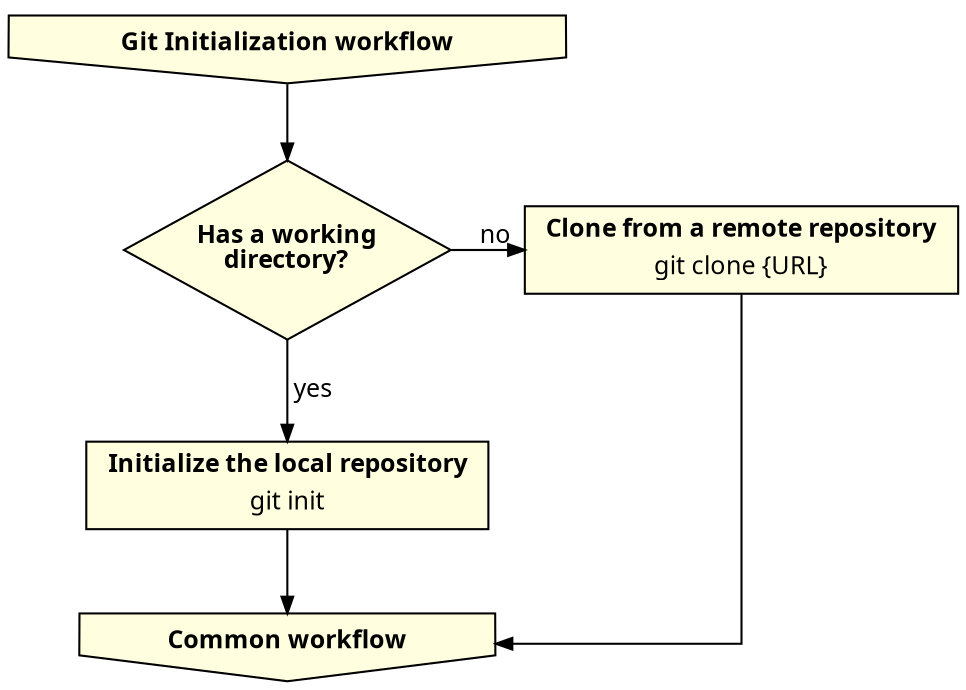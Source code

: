 digraph initworkflow {
    splines = ortho;

    edge [
        arrowsize = 0.8,
        fontname = "Verdana",
        fontsize = 12
    ]

    node [
        shape = rect,
        style = filled,
        fillcolor = lightyellow,
        fontname = "Verdana",
        fontsize = 12
    ]

    // workflow
    init [
        shape = invhouse,
        label = <<b>Git Initialization workflow</b>>
    ]
    common[
        shape = invhouse,
        label = <<b>Common workflow</b>>
    ]

    // decisions
    working_dir [
        shape = diamond,
        label = <<b>Has a working<br/>directory?</b>>,
        height = 1.2
    ]

    // commands
    git_init [
        label = <
            <table border="0" cellborder="0" cellspacing="0">
            <tr><td><b>Initialize the local repository</b></td></tr>
            <tr><td>git init</td></tr>
            </table>
        >
    ]
    git_clone [
        label = <
            <table border="0" cellborder="0" cellspacing="0">
            <tr><td><b>Clone from a remote repository</b></td></tr>
            <tr><td>git clone {URL}</td></tr>
            </table>
        >
    ]

    // relations
    init -> working_dir
    working_dir -> git_init [label = " yes"]
    working_dir -> git_clone [xlabel = "no"]
    git_init -> common
    git_clone -> common:e [constraint = false]

    // put working_dir and git_clone in the same row
    {rank = same; working_dir; git_clone; }
}
